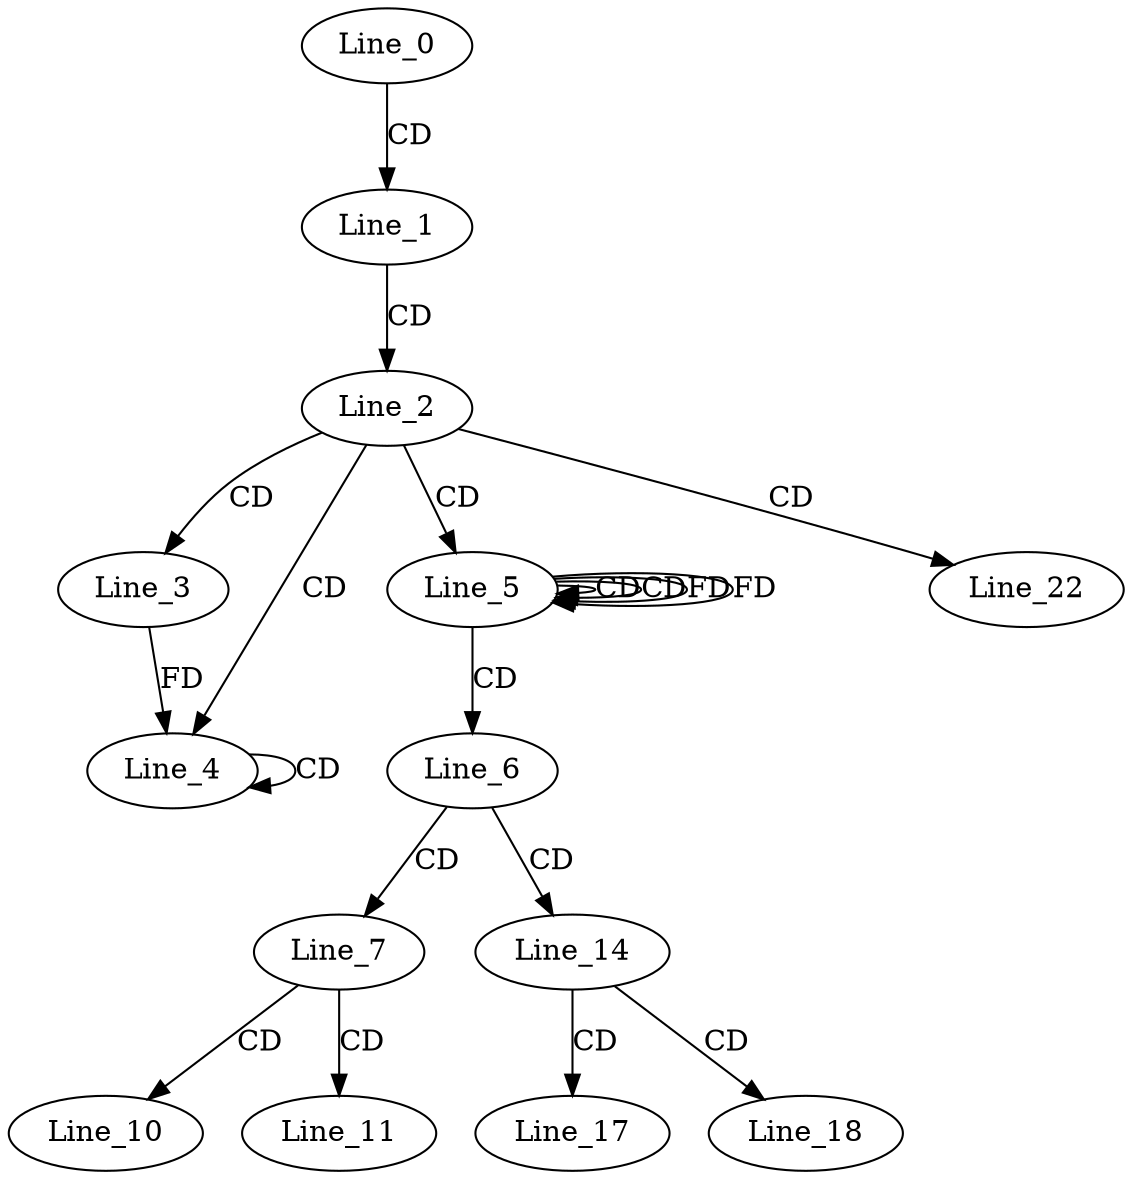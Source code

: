 digraph G {
  Line_0;
  Line_1;
  Line_2;
  Line_3;
  Line_4;
  Line_4;
  Line_4;
  Line_5;
  Line_5;
  Line_5;
  Line_6;
  Line_7;
  Line_10;
  Line_11;
  Line_14;
  Line_17;
  Line_18;
  Line_22;
  Line_0 -> Line_1 [ label="CD" ];
  Line_1 -> Line_2 [ label="CD" ];
  Line_2 -> Line_3 [ label="CD" ];
  Line_2 -> Line_4 [ label="CD" ];
  Line_4 -> Line_4 [ label="CD" ];
  Line_3 -> Line_4 [ label="FD" ];
  Line_2 -> Line_5 [ label="CD" ];
  Line_5 -> Line_5 [ label="CD" ];
  Line_5 -> Line_5 [ label="CD" ];
  Line_5 -> Line_5 [ label="FD" ];
  Line_5 -> Line_6 [ label="CD" ];
  Line_6 -> Line_7 [ label="CD" ];
  Line_7 -> Line_10 [ label="CD" ];
  Line_7 -> Line_11 [ label="CD" ];
  Line_6 -> Line_14 [ label="CD" ];
  Line_14 -> Line_17 [ label="CD" ];
  Line_14 -> Line_18 [ label="CD" ];
  Line_2 -> Line_22 [ label="CD" ];
  Line_5 -> Line_5 [ label="FD" ];
}
